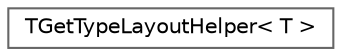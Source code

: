 digraph "Graphical Class Hierarchy"
{
 // INTERACTIVE_SVG=YES
 // LATEX_PDF_SIZE
  bgcolor="transparent";
  edge [fontname=Helvetica,fontsize=10,labelfontname=Helvetica,labelfontsize=10];
  node [fontname=Helvetica,fontsize=10,shape=box,height=0.2,width=0.4];
  rankdir="LR";
  Node0 [id="Node000000",label="TGetTypeLayoutHelper\< T \>",height=0.2,width=0.4,color="grey40", fillcolor="white", style="filled",URL="$d2/da7/structTGetTypeLayoutHelper.html",tooltip=" "];
}

